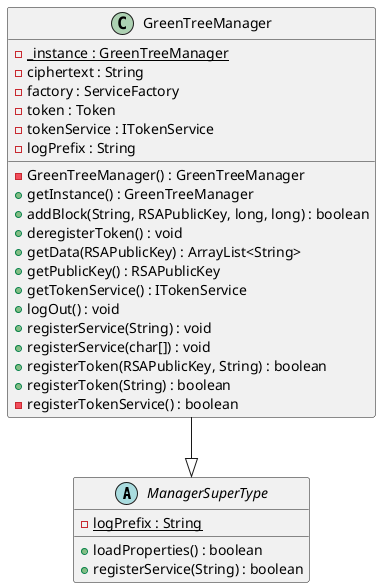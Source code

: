 @startuml
abstract class ManagerSuperType {
	{static} -logPrefix : String
	+loadProperties() : boolean
	+registerService(String) : boolean
}

class GreenTreeManager {
    {static} -_instance : GreenTreeManager
	-ciphertext : String
	-factory : ServiceFactory
	-token : Token
	-tokenService : ITokenService
	-GreenTreeManager() : GreenTreeManager
	+getInstance() : GreenTreeManager
	-logPrefix : String
	+addBlock(String, RSAPublicKey, long, long) : boolean
	+deregisterToken() : void
	+getData(RSAPublicKey) : ArrayList<String>
	+getPublicKey() : RSAPublicKey
	+getTokenService() : ITokenService
	+logOut() : void
	+registerService(String) : void
	+registerService(char[]) : void
	+registerToken(RSAPublicKey, String) : boolean
	+registerToken(String) : boolean
	-registerTokenService() : boolean
}

GreenTreeManager --|> ManagerSuperType
@enduml